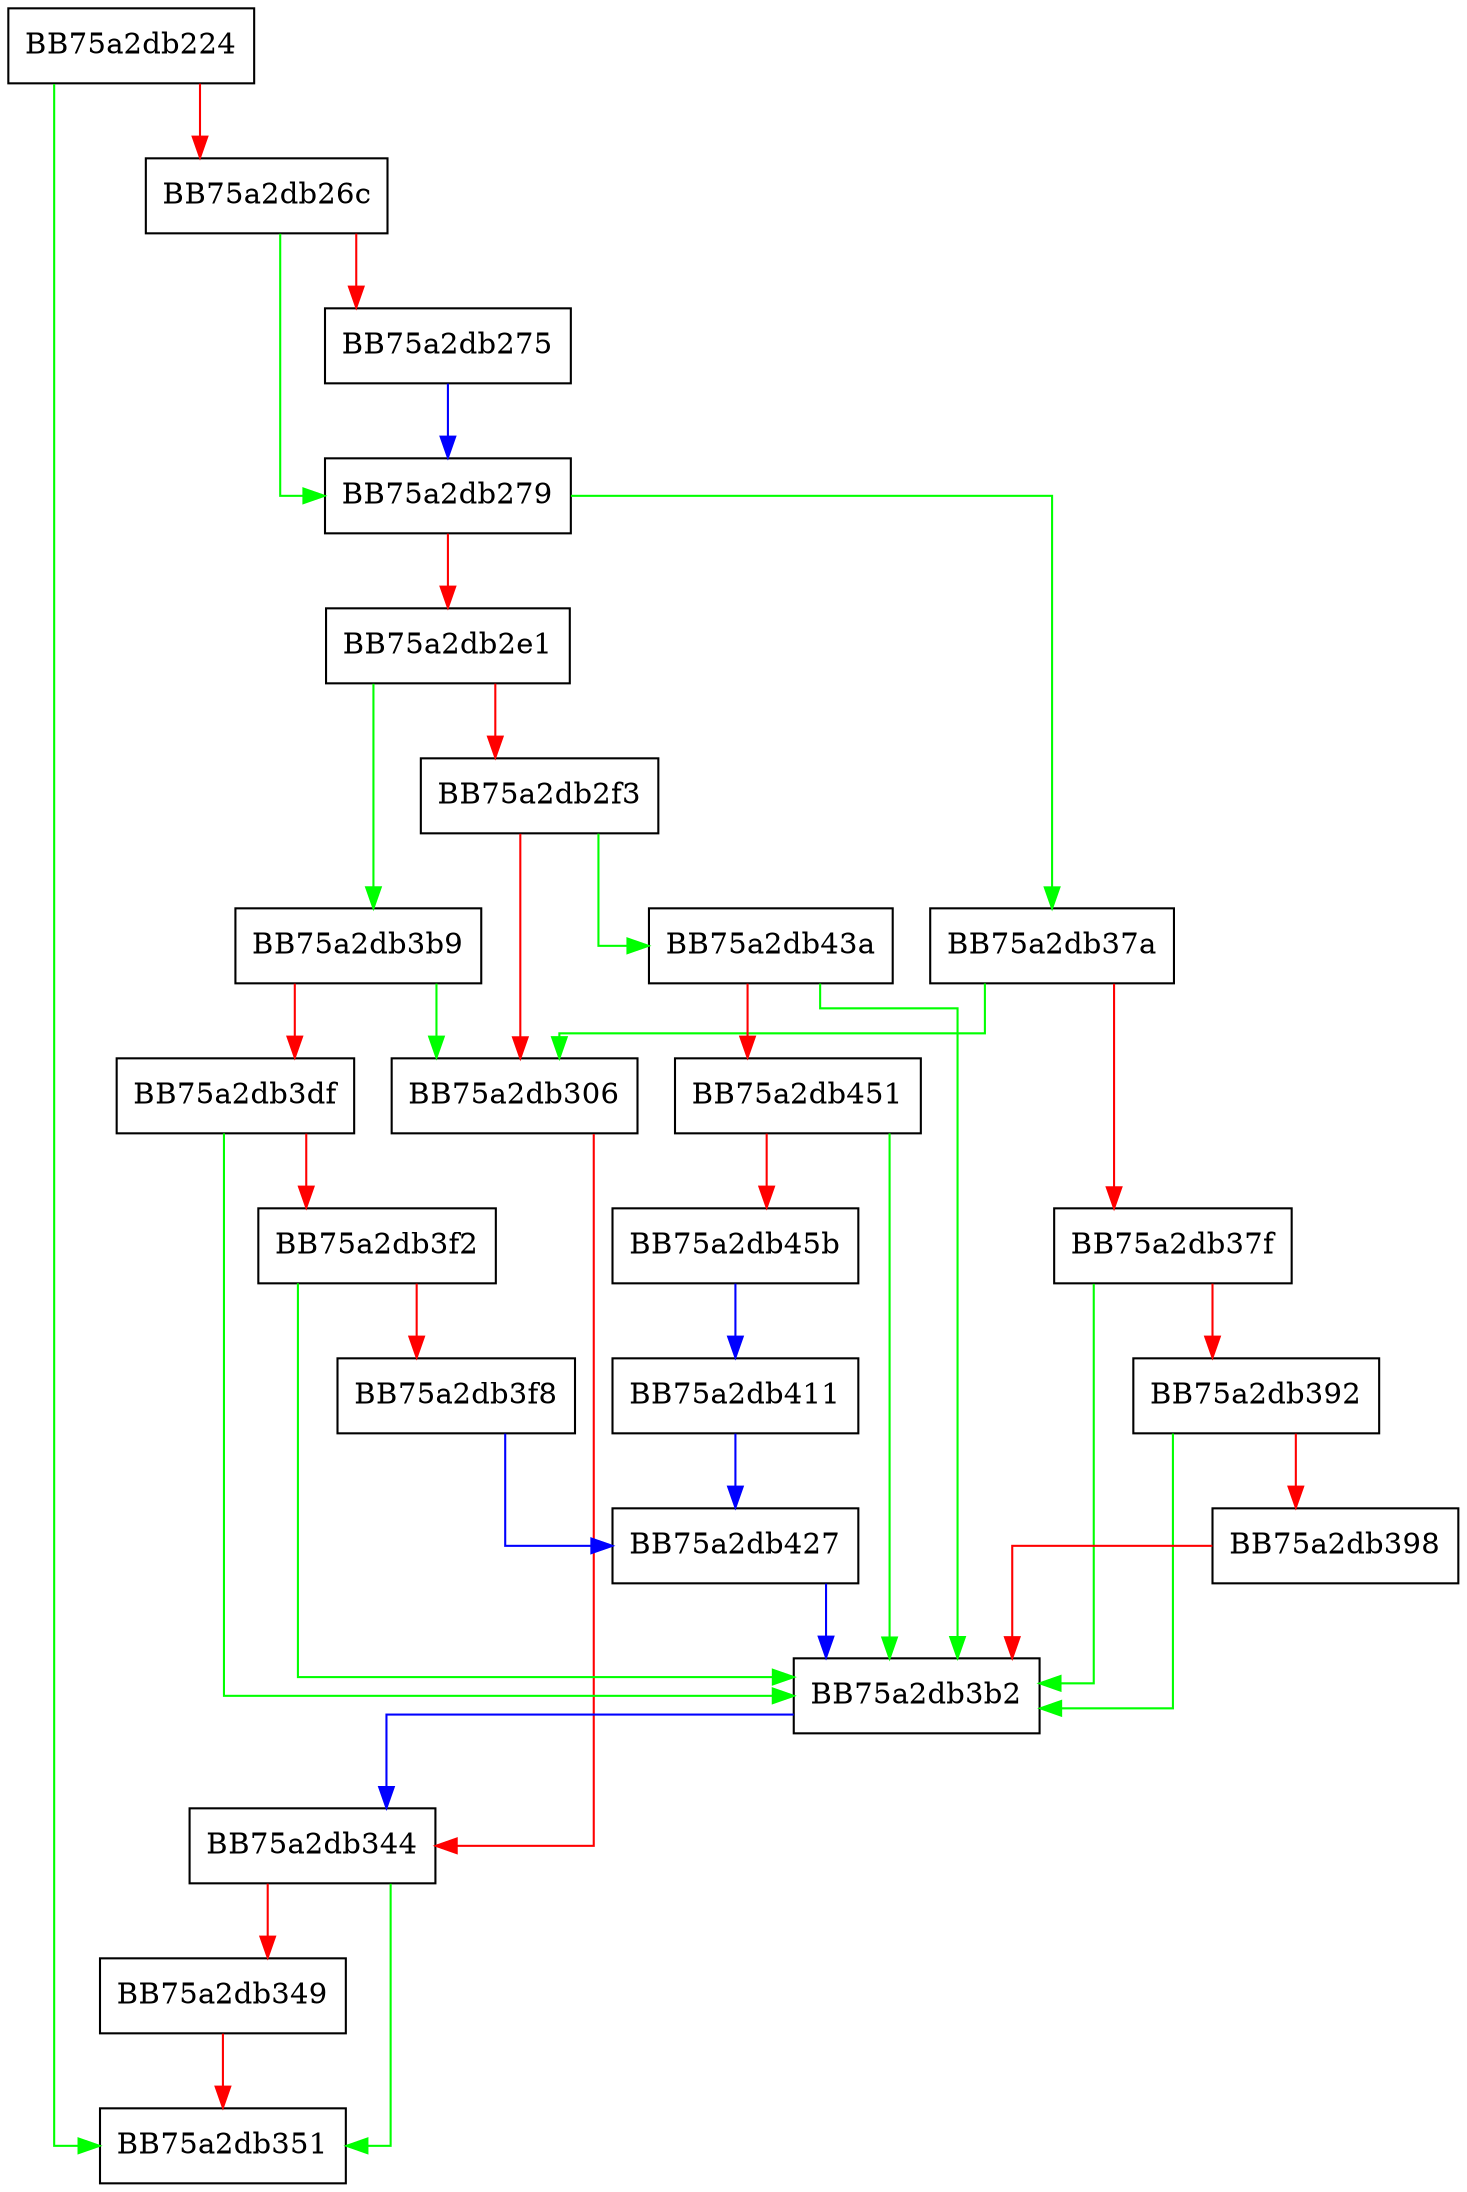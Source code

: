 digraph MapHeaders {
  node [shape="box"];
  graph [splines=ortho];
  BB75a2db224 -> BB75a2db351 [color="green"];
  BB75a2db224 -> BB75a2db26c [color="red"];
  BB75a2db26c -> BB75a2db279 [color="green"];
  BB75a2db26c -> BB75a2db275 [color="red"];
  BB75a2db275 -> BB75a2db279 [color="blue"];
  BB75a2db279 -> BB75a2db37a [color="green"];
  BB75a2db279 -> BB75a2db2e1 [color="red"];
  BB75a2db2e1 -> BB75a2db3b9 [color="green"];
  BB75a2db2e1 -> BB75a2db2f3 [color="red"];
  BB75a2db2f3 -> BB75a2db43a [color="green"];
  BB75a2db2f3 -> BB75a2db306 [color="red"];
  BB75a2db306 -> BB75a2db344 [color="red"];
  BB75a2db344 -> BB75a2db351 [color="green"];
  BB75a2db344 -> BB75a2db349 [color="red"];
  BB75a2db349 -> BB75a2db351 [color="red"];
  BB75a2db37a -> BB75a2db306 [color="green"];
  BB75a2db37a -> BB75a2db37f [color="red"];
  BB75a2db37f -> BB75a2db3b2 [color="green"];
  BB75a2db37f -> BB75a2db392 [color="red"];
  BB75a2db392 -> BB75a2db3b2 [color="green"];
  BB75a2db392 -> BB75a2db398 [color="red"];
  BB75a2db398 -> BB75a2db3b2 [color="red"];
  BB75a2db3b2 -> BB75a2db344 [color="blue"];
  BB75a2db3b9 -> BB75a2db306 [color="green"];
  BB75a2db3b9 -> BB75a2db3df [color="red"];
  BB75a2db3df -> BB75a2db3b2 [color="green"];
  BB75a2db3df -> BB75a2db3f2 [color="red"];
  BB75a2db3f2 -> BB75a2db3b2 [color="green"];
  BB75a2db3f2 -> BB75a2db3f8 [color="red"];
  BB75a2db3f8 -> BB75a2db427 [color="blue"];
  BB75a2db411 -> BB75a2db427 [color="blue"];
  BB75a2db427 -> BB75a2db3b2 [color="blue"];
  BB75a2db43a -> BB75a2db3b2 [color="green"];
  BB75a2db43a -> BB75a2db451 [color="red"];
  BB75a2db451 -> BB75a2db3b2 [color="green"];
  BB75a2db451 -> BB75a2db45b [color="red"];
  BB75a2db45b -> BB75a2db411 [color="blue"];
}